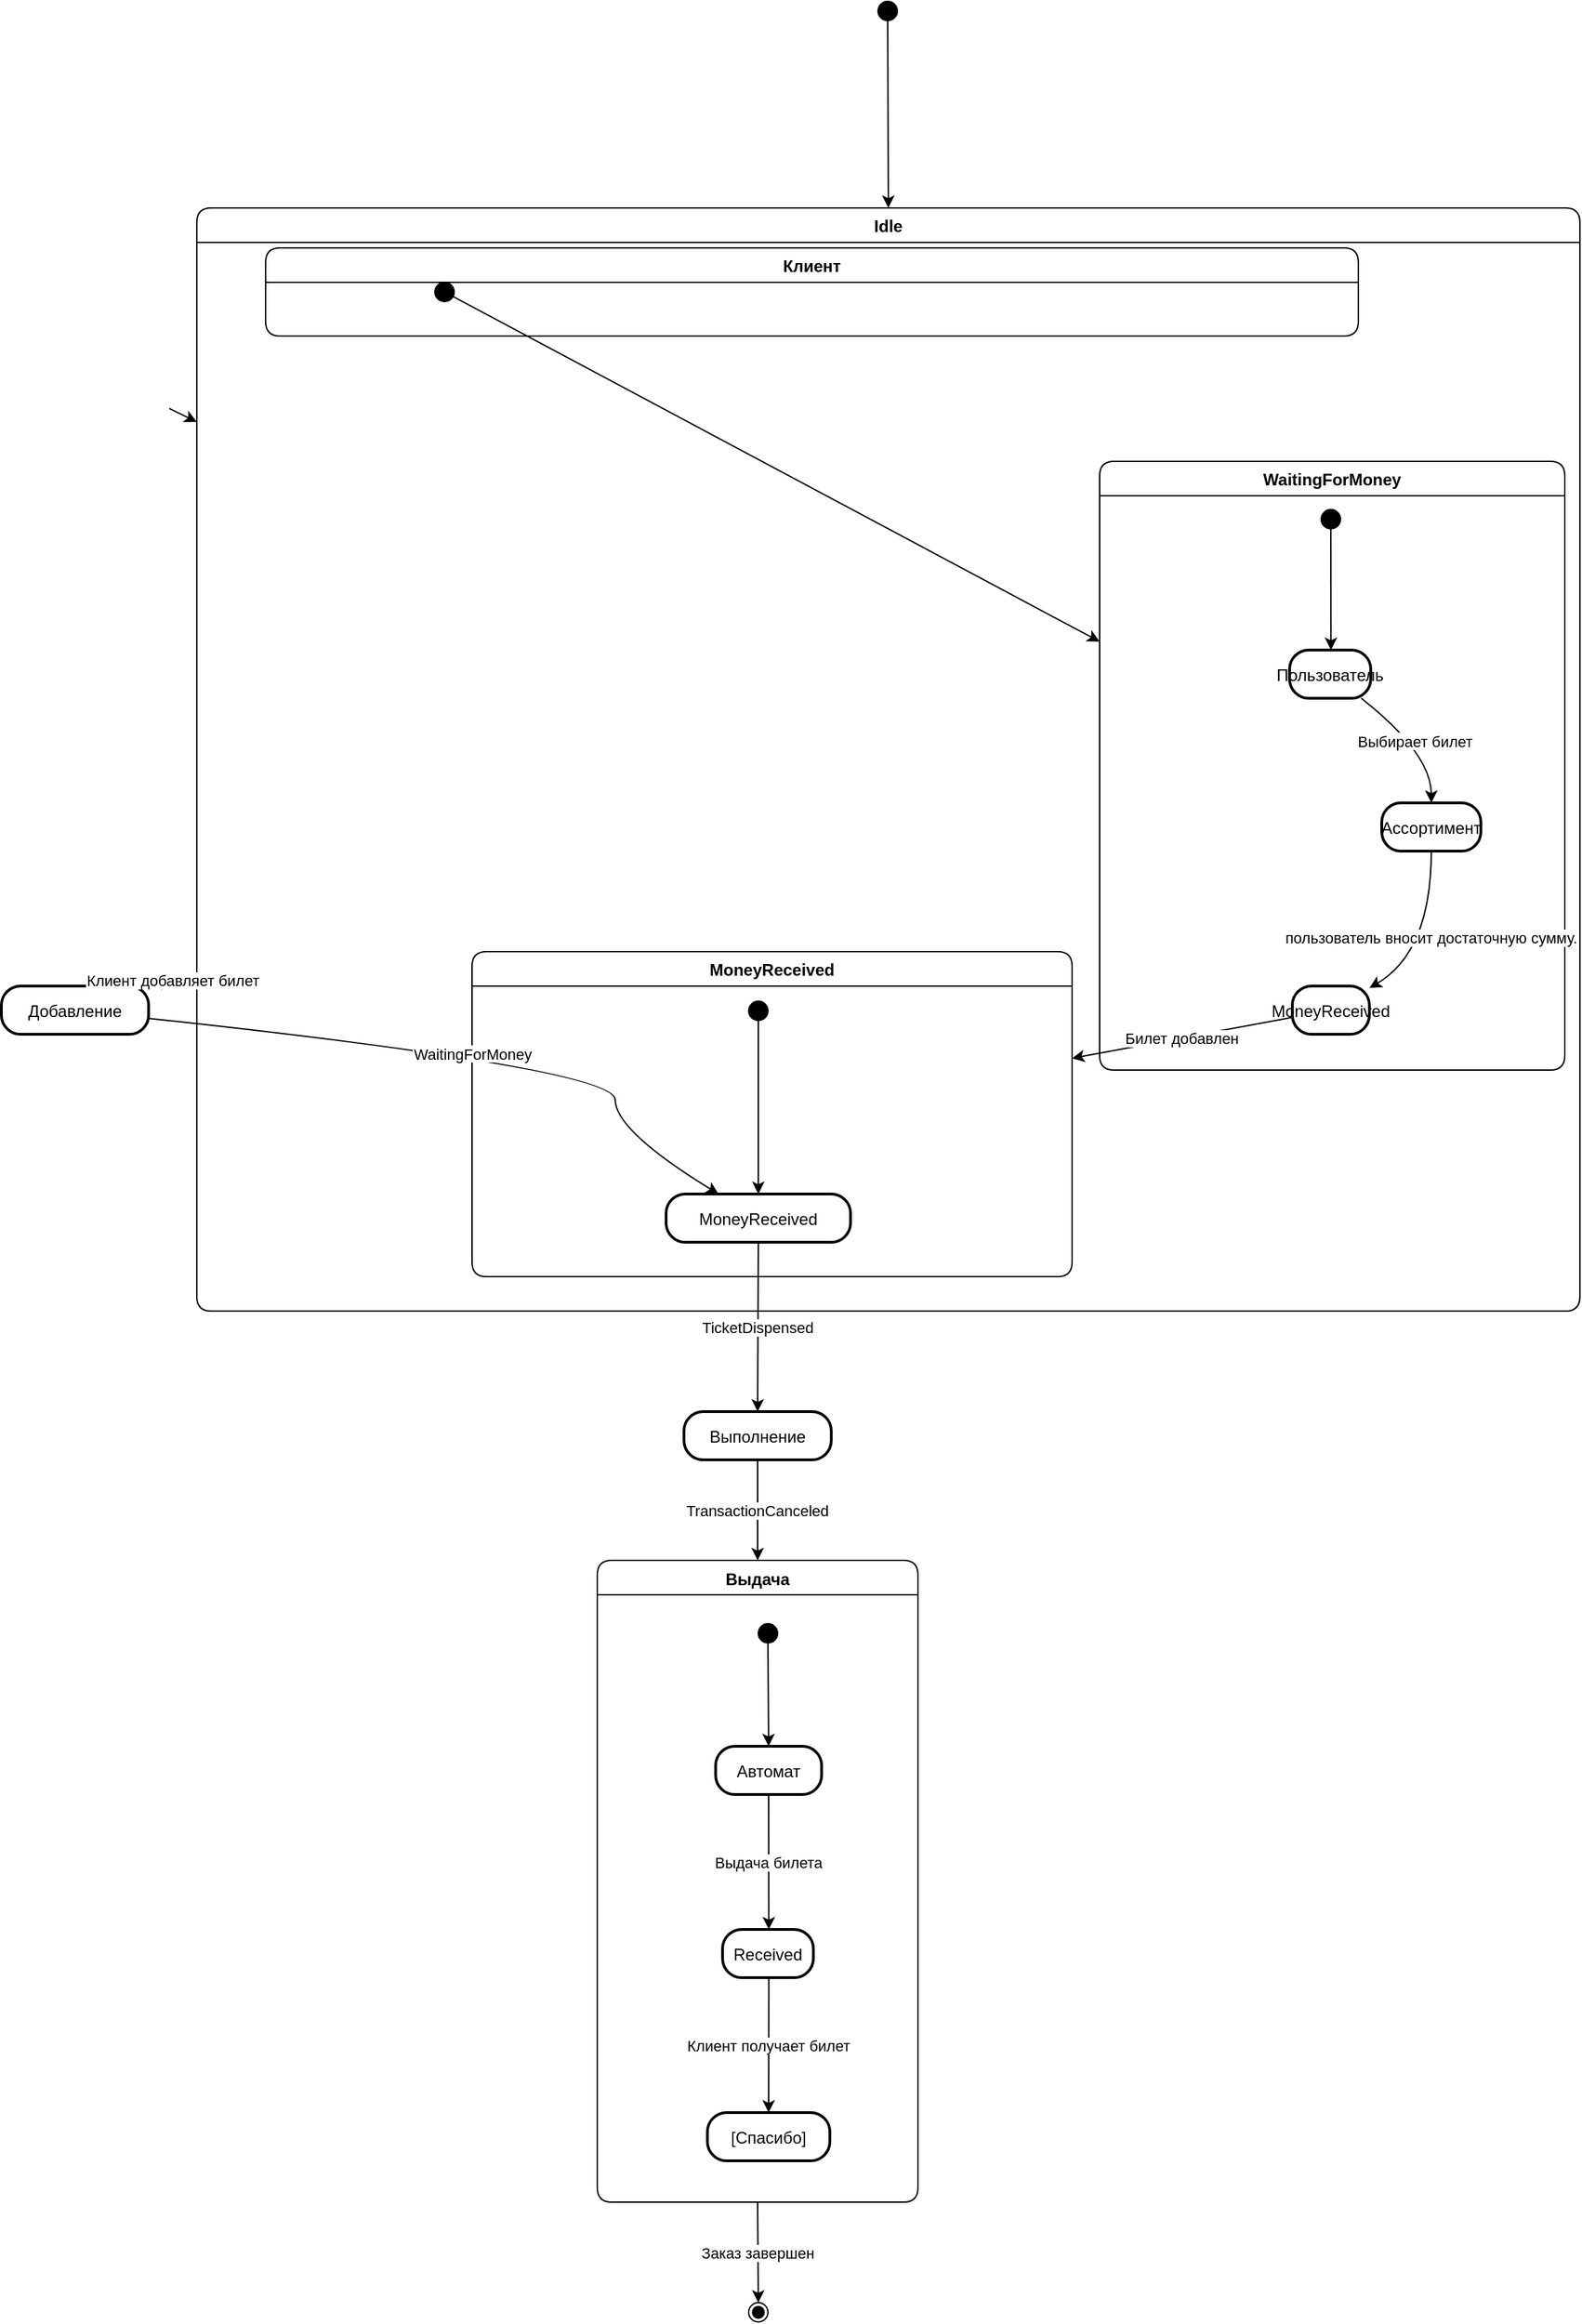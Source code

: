 <mxfile version="25.0.0">
  <diagram name="Страница — 1" id="tSEfzn-LcNZpLbd2Grv_">
    <mxGraphModel dx="2607" dy="1404" grid="1" gridSize="10" guides="1" tooltips="1" connect="1" arrows="1" fold="1" page="1" pageScale="1" pageWidth="827" pageHeight="1169" math="0" shadow="0">
      <root>
        <mxCell id="0" />
        <mxCell id="1" parent="0" />
        <mxCell id="2" value="" style="ellipse;fillColor=strokeColor;" parent="1" vertex="1">
          <mxGeometry x="790" y="30" width="14" height="14" as="geometry" />
        </mxCell>
        <mxCell id="4" value="Idle" style="swimlane;fontStyle=1;align=center;verticalAlign=middle;startSize=25;container=0;collapsible=0;rounded=1;arcSize=14;dropTarget=0;" parent="1" vertex="1">
          <mxGeometry x="295" y="180" width="1005" height="801" as="geometry" />
        </mxCell>
        <mxCell id="5" value="Добавление" style="rounded=1;arcSize=40;strokeWidth=2" parent="1" vertex="1">
          <mxGeometry x="153" y="745" width="107" height="35" as="geometry" />
        </mxCell>
        <mxCell id="6" value="MoneyReceived" style="rounded=1;arcSize=40;strokeWidth=2" parent="1" vertex="1">
          <mxGeometry x="636" y="896" width="134" height="35" as="geometry" />
        </mxCell>
        <mxCell id="7" value="MoneyReceived" style="swimlane;fontStyle=1;align=center;verticalAlign=middle;startSize=25;container=0;collapsible=0;rounded=1;arcSize=14;dropTarget=0;" parent="1" vertex="1">
          <mxGeometry x="495" y="720" width="436" height="236" as="geometry" />
        </mxCell>
        <mxCell id="8" value="Выполнение" style="rounded=1;arcSize=40;strokeWidth=2" parent="1" vertex="1">
          <mxGeometry x="649" y="1054" width="107" height="35" as="geometry" />
        </mxCell>
        <mxCell id="9" value="Выдача" style="swimlane;fontStyle=1;align=center;verticalAlign=middle;startSize=25;container=0;collapsible=0;rounded=1;arcSize=14;dropTarget=0;verticalAlign=top;" parent="1" vertex="1">
          <mxGeometry x="586" y="1162" width="233" height="466" as="geometry" />
        </mxCell>
        <mxCell id="10" value="" style="ellipse;fillColor=strokeColor;" parent="9" vertex="1">
          <mxGeometry x="117" y="46" width="14" height="14" as="geometry" />
        </mxCell>
        <mxCell id="11" value="Автомат" style="rounded=1;arcSize=40;strokeWidth=2" parent="9" vertex="1">
          <mxGeometry x="86" y="135" width="77" height="35" as="geometry" />
        </mxCell>
        <mxCell id="12" value="Received" style="rounded=1;arcSize=40;strokeWidth=2" parent="9" vertex="1">
          <mxGeometry x="91" y="268" width="66" height="35" as="geometry" />
        </mxCell>
        <mxCell id="13" value="[Спасибо]" style="rounded=1;arcSize=40;strokeWidth=2" parent="9" vertex="1">
          <mxGeometry x="80" y="401" width="89" height="35" as="geometry" />
        </mxCell>
        <mxCell id="14" value="" style="curved=1;startArrow=none;;exitX=0.52;exitY=0.96;entryX=0.5;entryY=-0.01;" parent="9" source="10" target="11" edge="1">
          <mxGeometry relative="1" as="geometry">
            <Array as="points" />
          </mxGeometry>
        </mxCell>
        <mxCell id="15" value="Выдача билета" style="curved=1;startArrow=none;;exitX=0.5;exitY=0.99;entryX=0.51;entryY=-0.01;" parent="9" source="11" target="12" edge="1">
          <mxGeometry relative="1" as="geometry">
            <Array as="points" />
            <mxPoint as="offset" />
          </mxGeometry>
        </mxCell>
        <mxCell id="16" value="Клиент получает билет" style="curved=1;startArrow=none;;exitX=0.51;exitY=0.99;entryX=0.5;entryY=-0.01;" parent="9" source="12" target="13" edge="1">
          <mxGeometry relative="1" as="geometry">
            <Array as="points" />
          </mxGeometry>
        </mxCell>
        <mxCell id="17" value="" style="ellipse;shape=endState;fillColor=strokeColor;" parent="1" vertex="1">
          <mxGeometry x="696" y="1701" width="14" height="14" as="geometry" />
        </mxCell>
        <mxCell id="19" value="Клиент" style="swimlane;fontStyle=1;align=center;verticalAlign=middle;startSize=25;container=0;collapsible=0;rounded=1;arcSize=14;dropTarget=0;" parent="1" vertex="1">
          <mxGeometry x="345" y="209" width="794" height="64" as="geometry" />
        </mxCell>
        <mxCell id="21" value="" style="ellipse;fillColor=strokeColor;" parent="1" vertex="1">
          <mxGeometry x="468" y="234" width="14" height="14" as="geometry" />
        </mxCell>
        <mxCell id="22" value="WaitingForMoney" style="swimlane;fontStyle=1;align=center;verticalAlign=middle;startSize=25;container=0;collapsible=0;rounded=1;arcSize=14;dropTarget=0;" parent="1" vertex="1">
          <mxGeometry x="951" y="364" width="338" height="442" as="geometry" />
        </mxCell>
        <mxCell id="23" value="" style="ellipse;fillColor=strokeColor;" parent="1" vertex="1">
          <mxGeometry x="1112" y="399" width="14" height="14" as="geometry" />
        </mxCell>
        <mxCell id="24" value="Пользователь" style="rounded=1;arcSize=40;strokeWidth=2" parent="1" vertex="1">
          <mxGeometry x="1089" y="501" width="59" height="35" as="geometry" />
        </mxCell>
        <mxCell id="25" value="Ассортимент" style="rounded=1;arcSize=40;strokeWidth=2" parent="1" vertex="1">
          <mxGeometry x="1156" y="612" width="72" height="35" as="geometry" />
        </mxCell>
        <mxCell id="26" value="MoneyReceived" style="rounded=1;arcSize=40;strokeWidth=2" parent="1" vertex="1">
          <mxGeometry x="1091" y="745" width="56" height="35" as="geometry" />
        </mxCell>
        <mxCell id="27" value="" style="ellipse;fillColor=strokeColor;" parent="1" vertex="1">
          <mxGeometry x="696" y="756" width="14" height="14" as="geometry" />
        </mxCell>
        <mxCell id="28" value="WaitingForMoney" style="curved=1;startArrow=none;;exitX=1;exitY=0.67;entryX=0.28;entryY=-0.01;" parent="1" source="5" target="6" edge="1">
          <mxGeometry relative="1" as="geometry">
            <Array as="points">
              <mxPoint x="599" y="805" />
              <mxPoint x="599" y="850" />
            </Array>
          </mxGeometry>
        </mxCell>
        <mxCell id="29" value="TicketDispensed" style="curved=1;startArrow=none;;exitX=0.5;exitY=0.99;entryX=0.5;entryY=-0.01;" parent="1" source="6" target="8" edge="1">
          <mxGeometry relative="1" as="geometry">
            <Array as="points" />
          </mxGeometry>
        </mxCell>
        <mxCell id="30" value="" style="curved=1;startArrow=none;;exitX=0.49;exitY=1.01;entryX=0.51;entryY=0.01;" parent="1" source="23" target="24" edge="1">
          <mxGeometry relative="1" as="geometry">
            <Array as="points" />
          </mxGeometry>
        </mxCell>
        <mxCell id="31" value="Выбирает билет" style="curved=1;startArrow=none;;exitX=0.89;exitY=1.01;entryX=0.5;entryY=0.01;" parent="1" source="24" target="25" edge="1">
          <mxGeometry x="-0.008" relative="1" as="geometry">
            <Array as="points">
              <mxPoint x="1192" y="576" />
            </Array>
            <mxPoint as="offset" />
          </mxGeometry>
        </mxCell>
        <mxCell id="33" value="пользователь вносит достаточную сумму." style="curved=1;startArrow=none;;exitX=0.5;exitY=1.01;entryX=1;entryY=0.04;" parent="1" source="25" target="26" edge="1">
          <mxGeometry relative="1" as="geometry">
            <Array as="points">
              <mxPoint x="1192" y="720" />
            </Array>
          </mxGeometry>
        </mxCell>
        <mxCell id="34" value="" style="curved=1;startArrow=none;;exitX=0.48;exitY=0.98;entryX=0.5;entryY=-0.01;" parent="1" source="27" target="6" edge="1">
          <mxGeometry relative="1" as="geometry">
            <Array as="points" />
          </mxGeometry>
        </mxCell>
        <mxCell id="35" value="" style="curved=1;startArrow=none;;entryX=0.5;entryY=0;entryDx=0;entryDy=0;" parent="1" source="2" target="4" edge="1">
          <mxGeometry relative="1" as="geometry">
            <Array as="points" />
            <mxPoint x="174.9" y="72" as="targetPoint" />
          </mxGeometry>
        </mxCell>
        <mxCell id="36" value="" style="curved=1;startArrow=none;;" parent="1" target="4" edge="1">
          <mxGeometry relative="1" as="geometry">
            <Array as="points" />
            <mxPoint x="275" y="325.583" as="sourcePoint" />
          </mxGeometry>
        </mxCell>
        <mxCell id="37" value="Клиент добавляет билет" style="curved=1;startArrow=none;;" parent="1" source="4" target="5" edge="1">
          <mxGeometry x="-0.015" relative="1" as="geometry">
            <Array as="points" />
            <mxPoint as="offset" />
          </mxGeometry>
        </mxCell>
        <mxCell id="38" value="TransactionCanceled" style="curved=1;startArrow=none;;exitX=0.5;exitY=0.99;entryX=0.5;entryY=0;" parent="1" source="8" target="9" edge="1">
          <mxGeometry relative="1" as="geometry">
            <Array as="points" />
          </mxGeometry>
        </mxCell>
        <mxCell id="39" value="Заказ завершен" style="curved=1;startArrow=none;;exitX=0.5;exitY=1;entryX=0.48;entryY=-0.01;" parent="1" source="9" target="17" edge="1">
          <mxGeometry relative="1" as="geometry">
            <Array as="points" />
          </mxGeometry>
        </mxCell>
        <mxCell id="42" value="" style="curved=1;startArrow=none;;" parent="1" source="21" target="22" edge="1">
          <mxGeometry relative="1" as="geometry">
            <Array as="points" />
          </mxGeometry>
        </mxCell>
        <mxCell id="43" value="Билет добавлен" style="curved=1;startArrow=none;;" parent="1" source="26" target="7" edge="1">
          <mxGeometry relative="1" as="geometry">
            <Array as="points" />
          </mxGeometry>
        </mxCell>
      </root>
    </mxGraphModel>
  </diagram>
</mxfile>
